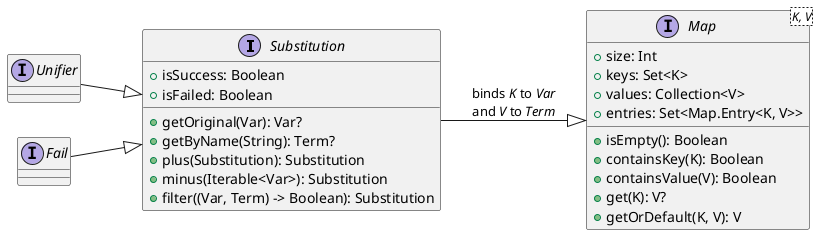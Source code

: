 @startuml
left to right direction

interface Substitution {
    + isSuccess: Boolean
    + isFailed: Boolean
    + getOriginal(Var): Var?
    + getByName(String): Term?
    + plus(Substitution): Substitution
    + minus(Iterable<Var>): Substitution
    + filter((Var, Term) -> Boolean): Substitution
}

interface Map<K, V> {
    + size: Int
    + keys: Set<K>
    + values: Collection<V>
    + entries: Set<Map.Entry<K, V>>
    + isEmpty(): Boolean
    + containsKey(K): Boolean
    + containsValue(V): Boolean
    + get(K): V?
    + getOrDefault(K, V): V
}

interface Unifier

interface Fail

Substitution --|> Map: binds //K// to //Var//\nand //V// to //Term//

Unifier --|> Substitution

Fail --|> Substitution
@enduml